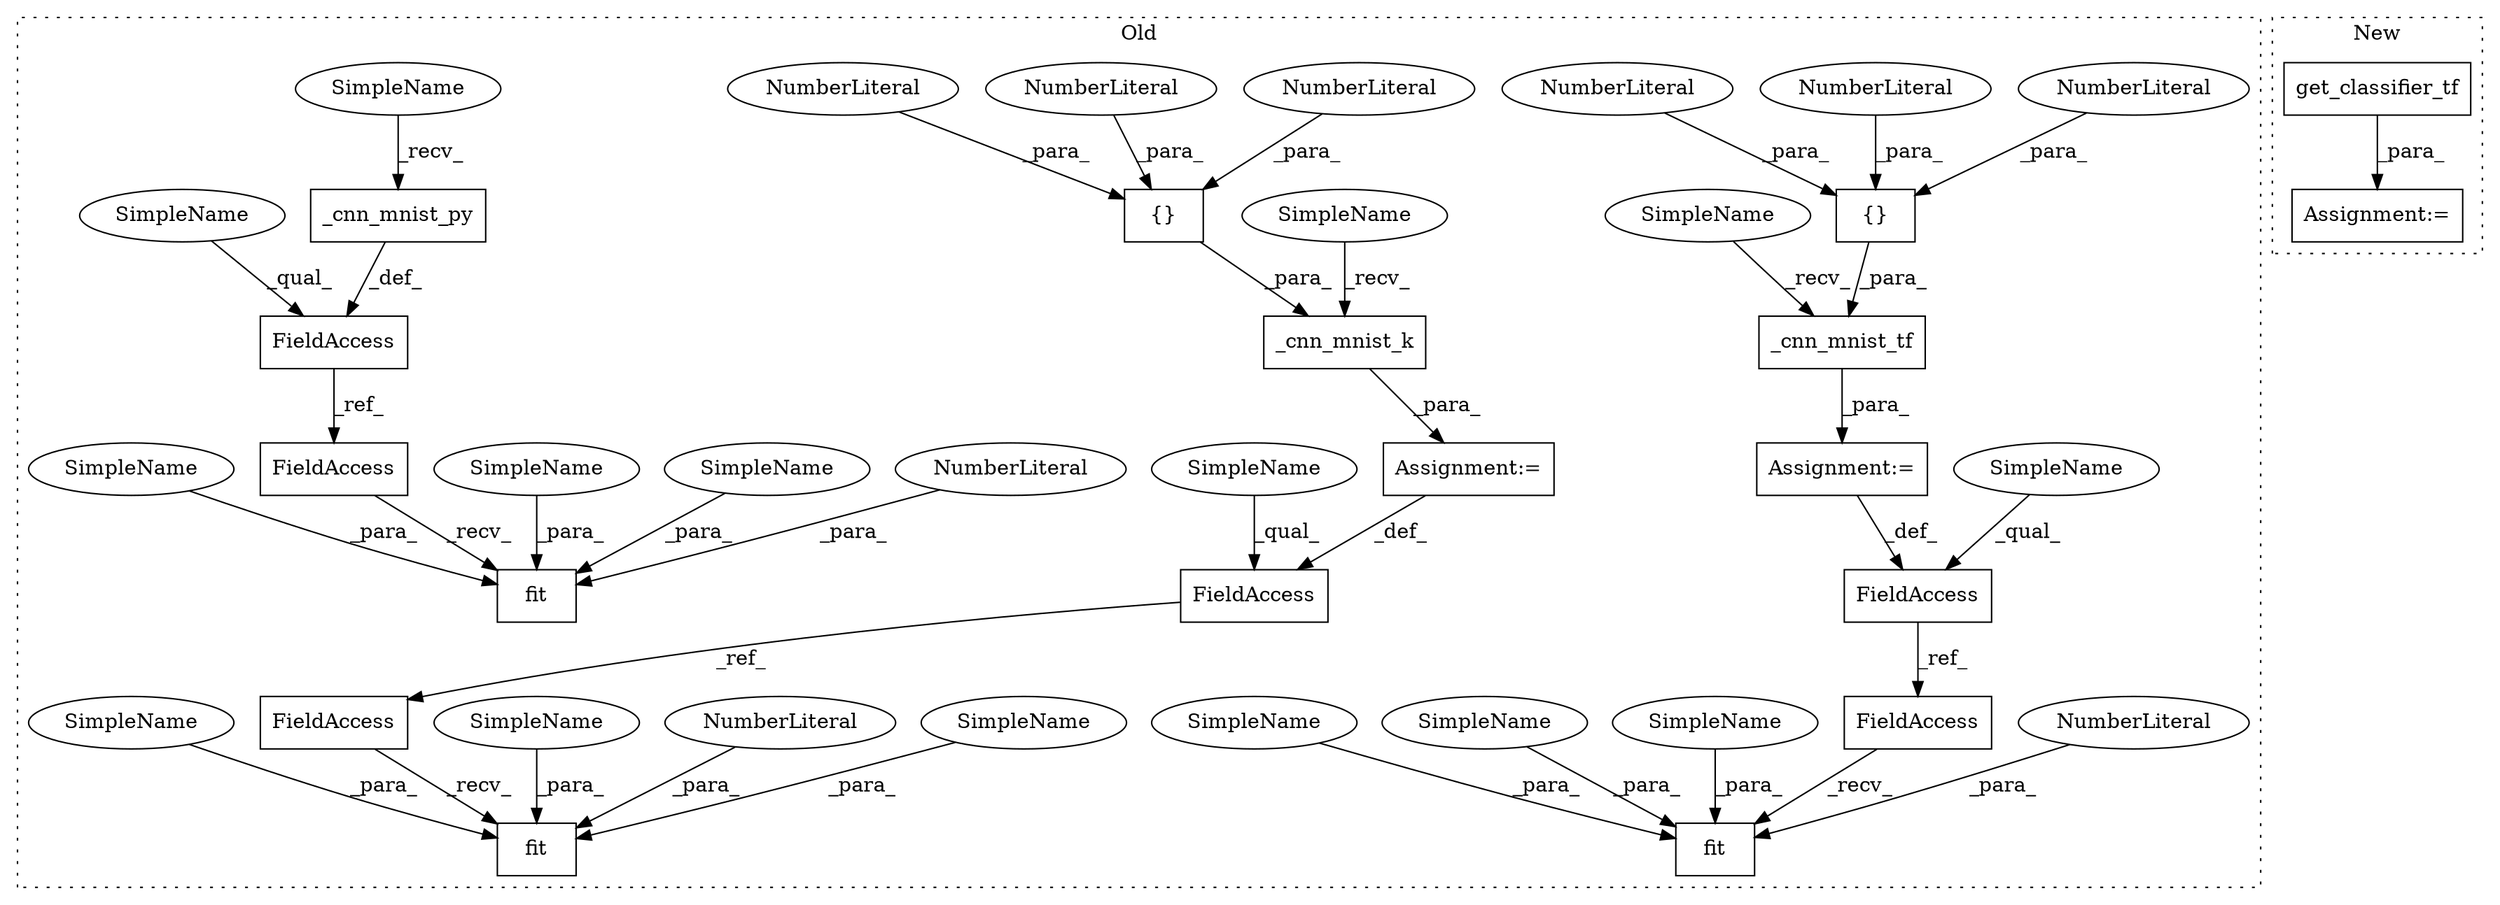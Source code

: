 digraph G {
subgraph cluster0 {
1 [label="fit" a="32" s="2656,2688" l="4,1" shape="box"];
3 [label="fit" a="32" s="3328,3360" l="4,1" shape="box"];
4 [label="{}" a="4" s="2622,2630" l="1,1" shape="box"];
5 [label="fit" a="32" s="2252,2284" l="4,1" shape="box"];
6 [label="NumberLiteral" a="34" s="2626" l="2" shape="ellipse"];
7 [label="NumberLiteral" a="34" s="2629" l="1" shape="ellipse"];
8 [label="NumberLiteral" a="34" s="2623" l="2" shape="ellipse"];
9 [label="{}" a="4" s="2219,2227" l="1,1" shape="box"];
10 [label="NumberLiteral" a="34" s="2676" l="1" shape="ellipse"];
11 [label="NumberLiteral" a="34" s="2223" l="2" shape="ellipse"];
12 [label="NumberLiteral" a="34" s="2283" l="1" shape="ellipse"];
13 [label="NumberLiteral" a="34" s="3348" l="1" shape="ellipse"];
14 [label="NumberLiteral" a="34" s="2226" l="1" shape="ellipse"];
15 [label="NumberLiteral" a="34" s="2220" l="2" shape="ellipse"];
16 [label="_cnn_mnist_tf" a="32" s="2599,2631" l="14,1" shape="box"];
17 [label="FieldAccess" a="22" s="3156" l="17" shape="box"];
18 [label="FieldAccess" a="22" s="2577" l="17" shape="box"];
19 [label="FieldAccess" a="22" s="2176" l="16" shape="box"];
20 [label="_cnn_mnist_k" a="32" s="2197,2228" l="13,1" shape="box"];
21 [label="_cnn_mnist_py" a="32" s="3178" l="15" shape="box"];
22 [label="Assignment:=" a="7" s="2192" l="1" shape="box"];
23 [label="Assignment:=" a="7" s="2594" l="1" shape="box"];
25 [label="FieldAccess" a="22" s="2235" l="16" shape="box"];
26 [label="FieldAccess" a="22" s="3310" l="17" shape="box"];
27 [label="SimpleName" a="42" s="3174" l="3" shape="ellipse"];
28 [label="SimpleName" a="42" s="3156" l="3" shape="ellipse"];
29 [label="SimpleName" a="42" s="2577" l="3" shape="ellipse"];
30 [label="SimpleName" a="42" s="2595" l="3" shape="ellipse"];
31 [label="SimpleName" a="42" s="2176" l="3" shape="ellipse"];
32 [label="SimpleName" a="42" s="2193" l="3" shape="ellipse"];
33 [label="FieldAccess" a="22" s="2638" l="17" shape="box"];
34 [label="SimpleName" a="42" s="2264" l="7" shape="ellipse"];
35 [label="SimpleName" a="42" s="3340" l="7" shape="ellipse"];
36 [label="SimpleName" a="42" s="2668" l="7" shape="ellipse"];
37 [label="SimpleName" a="42" s="2678" l="10" shape="ellipse"];
38 [label="SimpleName" a="42" s="3350" l="10" shape="ellipse"];
39 [label="SimpleName" a="42" s="2272" l="10" shape="ellipse"];
40 [label="SimpleName" a="42" s="2256" l="7" shape="ellipse"];
41 [label="SimpleName" a="42" s="3332" l="7" shape="ellipse"];
42 [label="SimpleName" a="42" s="2660" l="7" shape="ellipse"];
label = "Old";
style="dotted";
}
subgraph cluster1 {
2 [label="get_classifier_tf" a="32" s="2260" l="19" shape="box"];
24 [label="Assignment:=" a="7" s="2258" l="2" shape="box"];
label = "New";
style="dotted";
}
2 -> 24 [label="_para_"];
4 -> 16 [label="_para_"];
6 -> 4 [label="_para_"];
7 -> 4 [label="_para_"];
8 -> 4 [label="_para_"];
9 -> 20 [label="_para_"];
10 -> 1 [label="_para_"];
11 -> 9 [label="_para_"];
12 -> 5 [label="_para_"];
13 -> 3 [label="_para_"];
14 -> 9 [label="_para_"];
15 -> 9 [label="_para_"];
16 -> 23 [label="_para_"];
17 -> 26 [label="_ref_"];
18 -> 33 [label="_ref_"];
19 -> 25 [label="_ref_"];
20 -> 22 [label="_para_"];
21 -> 17 [label="_def_"];
22 -> 19 [label="_def_"];
23 -> 18 [label="_def_"];
25 -> 5 [label="_recv_"];
26 -> 3 [label="_recv_"];
27 -> 21 [label="_recv_"];
28 -> 17 [label="_qual_"];
29 -> 18 [label="_qual_"];
30 -> 16 [label="_recv_"];
31 -> 19 [label="_qual_"];
32 -> 20 [label="_recv_"];
33 -> 1 [label="_recv_"];
34 -> 5 [label="_para_"];
35 -> 3 [label="_para_"];
36 -> 1 [label="_para_"];
37 -> 1 [label="_para_"];
38 -> 3 [label="_para_"];
39 -> 5 [label="_para_"];
40 -> 5 [label="_para_"];
41 -> 3 [label="_para_"];
42 -> 1 [label="_para_"];
}